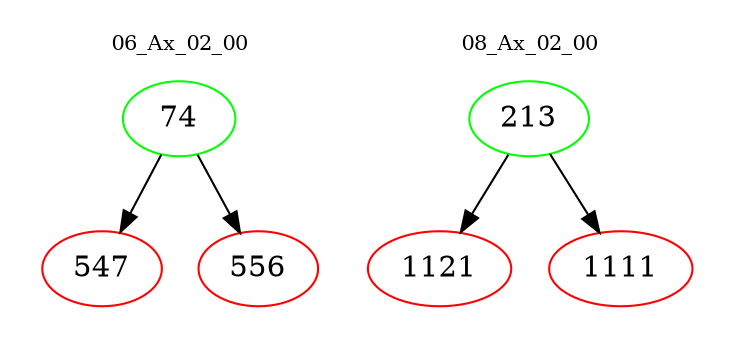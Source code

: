 digraph{
subgraph cluster_0 {
color = white
label = "06_Ax_02_00";
fontsize=10;
T0_74 [label="74", color="green"]
T0_74 -> T0_547 [color="black"]
T0_547 [label="547", color="red"]
T0_74 -> T0_556 [color="black"]
T0_556 [label="556", color="red"]
}
subgraph cluster_1 {
color = white
label = "08_Ax_02_00";
fontsize=10;
T1_213 [label="213", color="green"]
T1_213 -> T1_1121 [color="black"]
T1_1121 [label="1121", color="red"]
T1_213 -> T1_1111 [color="black"]
T1_1111 [label="1111", color="red"]
}
}
